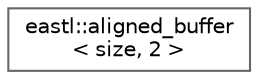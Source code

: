 digraph "类继承关系图"
{
 // LATEX_PDF_SIZE
  bgcolor="transparent";
  edge [fontname=Helvetica,fontsize=10,labelfontname=Helvetica,labelfontsize=10];
  node [fontname=Helvetica,fontsize=10,shape=box,height=0.2,width=0.4];
  rankdir="LR";
  Node0 [id="Node000000",label="eastl::aligned_buffer\l\< size, 2 \>",height=0.2,width=0.4,color="grey40", fillcolor="white", style="filled",URL="$structeastl_1_1aligned__buffer_3_01size_00_012_01_4.html",tooltip=" "];
}
